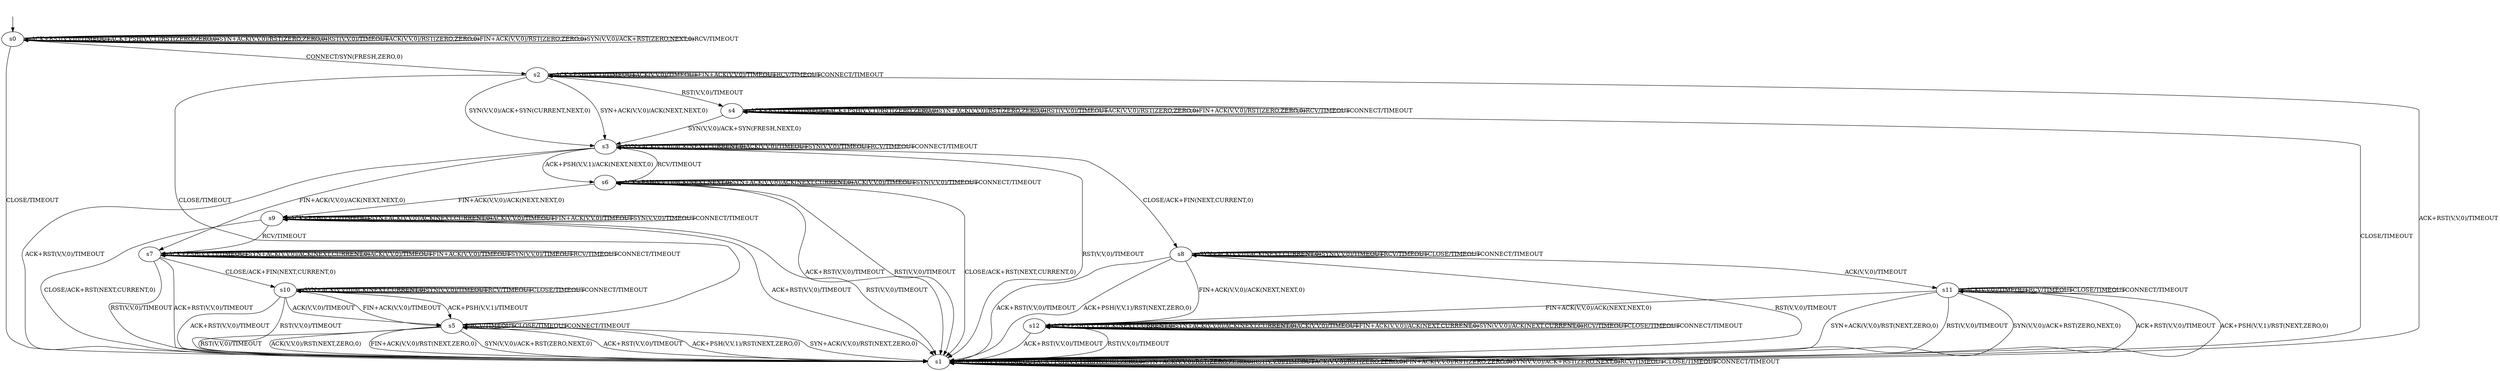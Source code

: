 digraph h0 {
s7 [label="s7"];
s4 [label="s4"];
s1 [label="s1"];
s11 [label="s11"];
s2 [label="s2"];
s5 [label="s5"];
s8 [label="s8"];
s6 [label="s6"];
s10 [label="s10"];
s0 [label="s0"];
s9 [label="s9"];
s12 [label="s12"];
s3 [label="s3"];
s7 -> s1 [label="ACK+RST(V,V,0)/TIMEOUT"];
s7 -> s7 [label="ACK+PSH(V,V,1)/TIMEOUT"];
s7 -> s7 [label="SYN+ACK(V,V,0)/ACK(NEXT,CURRENT,0)"];
s7 -> s1 [label="RST(V,V,0)/TIMEOUT"];
s7 -> s7 [label="ACK(V,V,0)/TIMEOUT"];
s7 -> s7 [label="FIN+ACK(V,V,0)/TIMEOUT"];
s7 -> s7 [label="SYN(V,V,0)/TIMEOUT"];
s7 -> s7 [label="RCV/TIMEOUT"];
s7 -> s10 [label="CLOSE/ACK+FIN(NEXT,CURRENT,0)"];
s7 -> s7 [label="CONNECT/TIMEOUT"];
s4 -> s4 [label="ACK+RST(V,V,0)/TIMEOUT"];
s4 -> s4 [label="ACK+PSH(V,V,1)/RST(ZERO,ZERO,0)"];
s4 -> s4 [label="SYN+ACK(V,V,0)/RST(ZERO,ZERO,0)"];
s4 -> s4 [label="RST(V,V,0)/TIMEOUT"];
s4 -> s4 [label="ACK(V,V,0)/RST(ZERO,ZERO,0)"];
s4 -> s4 [label="FIN+ACK(V,V,0)/RST(ZERO,ZERO,0)"];
s4 -> s3 [label="SYN(V,V,0)/ACK+SYN(FRESH,NEXT,0)"];
s4 -> s4 [label="RCV/TIMEOUT"];
s4 -> s1 [label="CLOSE/TIMEOUT"];
s4 -> s4 [label="CONNECT/TIMEOUT"];
s1 -> s1 [label="ACK+RST(V,V,0)/TIMEOUT"];
s1 -> s1 [label="ACK+PSH(V,V,1)/RST(ZERO,ZERO,0)"];
s1 -> s1 [label="SYN+ACK(V,V,0)/RST(ZERO,ZERO,0)"];
s1 -> s1 [label="RST(V,V,0)/TIMEOUT"];
s1 -> s1 [label="ACK(V,V,0)/RST(ZERO,ZERO,0)"];
s1 -> s1 [label="FIN+ACK(V,V,0)/RST(ZERO,ZERO,0)"];
s1 -> s1 [label="SYN(V,V,0)/ACK+RST(ZERO,NEXT,0)"];
s1 -> s1 [label="RCV/TIMEOUT"];
s1 -> s1 [label="CLOSE/TIMEOUT"];
s1 -> s1 [label="CONNECT/TIMEOUT"];
s11 -> s1 [label="ACK+RST(V,V,0)/TIMEOUT"];
s11 -> s1 [label="ACK+PSH(V,V,1)/RST(NEXT,ZERO,0)"];
s11 -> s1 [label="SYN+ACK(V,V,0)/RST(NEXT,ZERO,0)"];
s11 -> s1 [label="RST(V,V,0)/TIMEOUT"];
s11 -> s11 [label="ACK(V,V,0)/TIMEOUT"];
s11 -> s12 [label="FIN+ACK(V,V,0)/ACK(NEXT,NEXT,0)"];
s11 -> s1 [label="SYN(V,V,0)/ACK+RST(ZERO,NEXT,0)"];
s11 -> s11 [label="RCV/TIMEOUT"];
s11 -> s11 [label="CLOSE/TIMEOUT"];
s11 -> s11 [label="CONNECT/TIMEOUT"];
s2 -> s1 [label="ACK+RST(V,V,0)/TIMEOUT"];
s2 -> s2 [label="ACK+PSH(V,V,1)/TIMEOUT"];
s2 -> s3 [label="SYN+ACK(V,V,0)/ACK(NEXT,NEXT,0)"];
s2 -> s4 [label="RST(V,V,0)/TIMEOUT"];
s2 -> s2 [label="ACK(V,V,0)/TIMEOUT"];
s2 -> s2 [label="FIN+ACK(V,V,0)/TIMEOUT"];
s2 -> s3 [label="SYN(V,V,0)/ACK+SYN(CURRENT,NEXT,0)"];
s2 -> s2 [label="RCV/TIMEOUT"];
s2 -> s5 [label="CLOSE/TIMEOUT"];
s2 -> s2 [label="CONNECT/TIMEOUT"];
s5 -> s1 [label="ACK+RST(V,V,0)/TIMEOUT"];
s5 -> s1 [label="ACK+PSH(V,V,1)/RST(NEXT,ZERO,0)"];
s5 -> s1 [label="SYN+ACK(V,V,0)/RST(NEXT,ZERO,0)"];
s5 -> s1 [label="RST(V,V,0)/TIMEOUT"];
s5 -> s1 [label="ACK(V,V,0)/RST(NEXT,ZERO,0)"];
s5 -> s1 [label="FIN+ACK(V,V,0)/RST(NEXT,ZERO,0)"];
s5 -> s1 [label="SYN(V,V,0)/ACK+RST(ZERO,NEXT,0)"];
s5 -> s5 [label="RCV/TIMEOUT"];
s5 -> s5 [label="CLOSE/TIMEOUT"];
s5 -> s5 [label="CONNECT/TIMEOUT"];
s8 -> s1 [label="ACK+RST(V,V,0)/TIMEOUT"];
s8 -> s1 [label="ACK+PSH(V,V,1)/RST(NEXT,ZERO,0)"];
s8 -> s8 [label="SYN+ACK(V,V,0)/ACK(NEXT,CURRENT,0)"];
s8 -> s1 [label="RST(V,V,0)/TIMEOUT"];
s8 -> s11 [label="ACK(V,V,0)/TIMEOUT"];
s8 -> s12 [label="FIN+ACK(V,V,0)/ACK(NEXT,NEXT,0)"];
s8 -> s8 [label="SYN(V,V,0)/TIMEOUT"];
s8 -> s8 [label="RCV/TIMEOUT"];
s8 -> s8 [label="CLOSE/TIMEOUT"];
s8 -> s8 [label="CONNECT/TIMEOUT"];
s6 -> s1 [label="ACK+RST(V,V,0)/TIMEOUT"];
s6 -> s6 [label="ACK+PSH(V,V,1)/ACK(NEXT,NEXT,0)"];
s6 -> s6 [label="SYN+ACK(V,V,0)/ACK(NEXT,CURRENT,0)"];
s6 -> s1 [label="RST(V,V,0)/TIMEOUT"];
s6 -> s6 [label="ACK(V,V,0)/TIMEOUT"];
s6 -> s9 [label="FIN+ACK(V,V,0)/ACK(NEXT,NEXT,0)"];
s6 -> s6 [label="SYN(V,V,0)/TIMEOUT"];
s6 -> s3 [label="RCV/TIMEOUT"];
s6 -> s1 [label="CLOSE/ACK+RST(NEXT,CURRENT,0)"];
s6 -> s6 [label="CONNECT/TIMEOUT"];
s10 -> s1 [label="ACK+RST(V,V,0)/TIMEOUT"];
s10 -> s5 [label="ACK+PSH(V,V,1)/TIMEOUT"];
s10 -> s10 [label="SYN+ACK(V,V,0)/ACK(NEXT,CURRENT,0)"];
s10 -> s1 [label="RST(V,V,0)/TIMEOUT"];
s10 -> s5 [label="ACK(V,V,0)/TIMEOUT"];
s10 -> s5 [label="FIN+ACK(V,V,0)/TIMEOUT"];
s10 -> s10 [label="SYN(V,V,0)/TIMEOUT"];
s10 -> s10 [label="RCV/TIMEOUT"];
s10 -> s10 [label="CLOSE/TIMEOUT"];
s10 -> s10 [label="CONNECT/TIMEOUT"];
s0 -> s0 [label="ACK+RST(V,V,0)/TIMEOUT"];
s0 -> s0 [label="ACK+PSH(V,V,1)/RST(ZERO,ZERO,0)"];
s0 -> s0 [label="SYN+ACK(V,V,0)/RST(ZERO,ZERO,0)"];
s0 -> s0 [label="RST(V,V,0)/TIMEOUT"];
s0 -> s0 [label="ACK(V,V,0)/RST(ZERO,ZERO,0)"];
s0 -> s0 [label="FIN+ACK(V,V,0)/RST(ZERO,ZERO,0)"];
s0 -> s0 [label="SYN(V,V,0)/ACK+RST(ZERO,NEXT,0)"];
s0 -> s0 [label="RCV/TIMEOUT"];
s0 -> s1 [label="CLOSE/TIMEOUT"];
s0 -> s2 [label="CONNECT/SYN(FRESH,ZERO,0)"];
s9 -> s1 [label="ACK+RST(V,V,0)/TIMEOUT"];
s9 -> s9 [label="ACK+PSH(V,V,1)/TIMEOUT"];
s9 -> s9 [label="SYN+ACK(V,V,0)/ACK(NEXT,CURRENT,0)"];
s9 -> s1 [label="RST(V,V,0)/TIMEOUT"];
s9 -> s9 [label="ACK(V,V,0)/TIMEOUT"];
s9 -> s9 [label="FIN+ACK(V,V,0)/TIMEOUT"];
s9 -> s9 [label="SYN(V,V,0)/TIMEOUT"];
s9 -> s7 [label="RCV/TIMEOUT"];
s9 -> s1 [label="CLOSE/ACK+RST(NEXT,CURRENT,0)"];
s9 -> s9 [label="CONNECT/TIMEOUT"];
s12 -> s1 [label="ACK+RST(V,V,0)/TIMEOUT"];
s12 -> s12 [label="ACK+PSH(V,V,1)/ACK(NEXT,CURRENT,0)"];
s12 -> s12 [label="SYN+ACK(V,V,0)/ACK(NEXT,CURRENT,0)"];
s12 -> s1 [label="RST(V,V,0)/TIMEOUT"];
s12 -> s12 [label="ACK(V,V,0)/TIMEOUT"];
s12 -> s12 [label="FIN+ACK(V,V,0)/ACK(NEXT,CURRENT,0)"];
s12 -> s12 [label="SYN(V,V,0)/ACK(NEXT,CURRENT,0)"];
s12 -> s12 [label="RCV/TIMEOUT"];
s12 -> s12 [label="CLOSE/TIMEOUT"];
s12 -> s12 [label="CONNECT/TIMEOUT"];
s3 -> s1 [label="ACK+RST(V,V,0)/TIMEOUT"];
s3 -> s6 [label="ACK+PSH(V,V,1)/ACK(NEXT,NEXT,0)"];
s3 -> s3 [label="SYN+ACK(V,V,0)/ACK(NEXT,CURRENT,0)"];
s3 -> s1 [label="RST(V,V,0)/TIMEOUT"];
s3 -> s3 [label="ACK(V,V,0)/TIMEOUT"];
s3 -> s7 [label="FIN+ACK(V,V,0)/ACK(NEXT,NEXT,0)"];
s3 -> s3 [label="SYN(V,V,0)/TIMEOUT"];
s3 -> s3 [label="RCV/TIMEOUT"];
s3 -> s8 [label="CLOSE/ACK+FIN(NEXT,CURRENT,0)"];
s3 -> s3 [label="CONNECT/TIMEOUT"];
__start0 [shape=none, label=""];
__start0 -> s0 [label=""];
}
